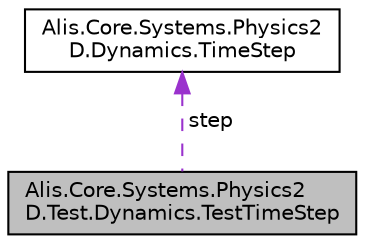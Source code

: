 digraph "Alis.Core.Systems.Physics2D.Test.Dynamics.TestTimeStep"
{
 // LATEX_PDF_SIZE
  edge [fontname="Helvetica",fontsize="10",labelfontname="Helvetica",labelfontsize="10"];
  node [fontname="Helvetica",fontsize="10",shape=record];
  Node1 [label="Alis.Core.Systems.Physics2\lD.Test.Dynamics.TestTimeStep",height=0.2,width=0.4,color="black", fillcolor="grey75", style="filled", fontcolor="black",tooltip="The test time step class"];
  Node2 -> Node1 [dir="back",color="darkorchid3",fontsize="10",style="dashed",label=" step" ,fontname="Helvetica"];
  Node2 [label="Alis.Core.Systems.Physics2\lD.Dynamics.TimeStep",height=0.2,width=0.4,color="black", fillcolor="white", style="filled",URL="$struct_alis_1_1_core_1_1_systems_1_1_physics2_d_1_1_dynamics_1_1_time_step.html",tooltip="This is an internal class."];
}
